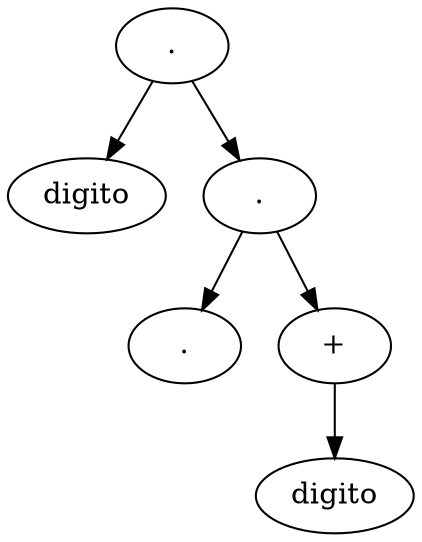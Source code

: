 Digraph Arbol{

node0[label = "."];
node0 -> node00
node00[label = "digito"];
node0 -> node01
node01[label = "."];
node01 -> node010
node010[label = "."];
node01 -> node011
node011[label = "+"];
node011 -> node0110
node0110[label = "digito"];


}
